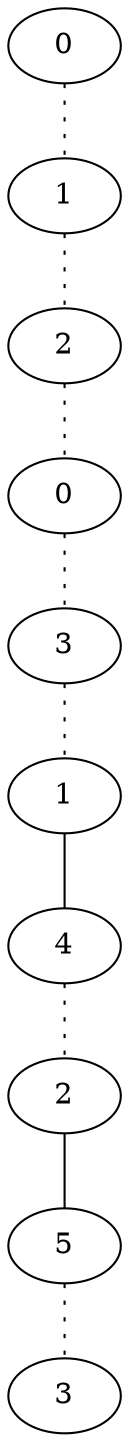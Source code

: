 graph {
a[label=0]
b[label=1]
c[label=2]
d[label=0]
e[label=3]
f[label=1]
g[label=4]
h[label=2]
i[label=5]
j[label=3]
a -- b [style=dotted];
b -- c [style=dotted];
c -- d [style=dotted];
d -- e [style=dotted];
e -- f [style=dotted];
f -- g;
g -- h [style=dotted];
h -- i;
i -- j [style=dotted];
}
